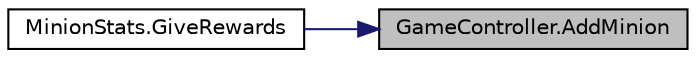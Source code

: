 digraph "GameController.AddMinion"
{
 // INTERACTIVE_SVG=YES
 // LATEX_PDF_SIZE
  edge [fontname="Helvetica",fontsize="10",labelfontname="Helvetica",labelfontsize="10"];
  node [fontname="Helvetica",fontsize="10",shape=record];
  rankdir="RL";
  Node1 [label="GameController.AddMinion",height=0.2,width=0.4,color="black", fillcolor="grey75", style="filled", fontcolor="black",tooltip="One of the players killed a minion."];
  Node1 -> Node2 [dir="back",color="midnightblue",fontsize="10",style="solid",fontname="Helvetica"];
  Node2 [label="MinionStats.GiveRewards",height=0.2,width=0.4,color="black", fillcolor="white", style="filled",URL="$class_minion_stats.html#a6d9ddd98313b1be90a14a331602409bf",tooltip="When this entity dies, it gives to the killer this bounty"];
}
